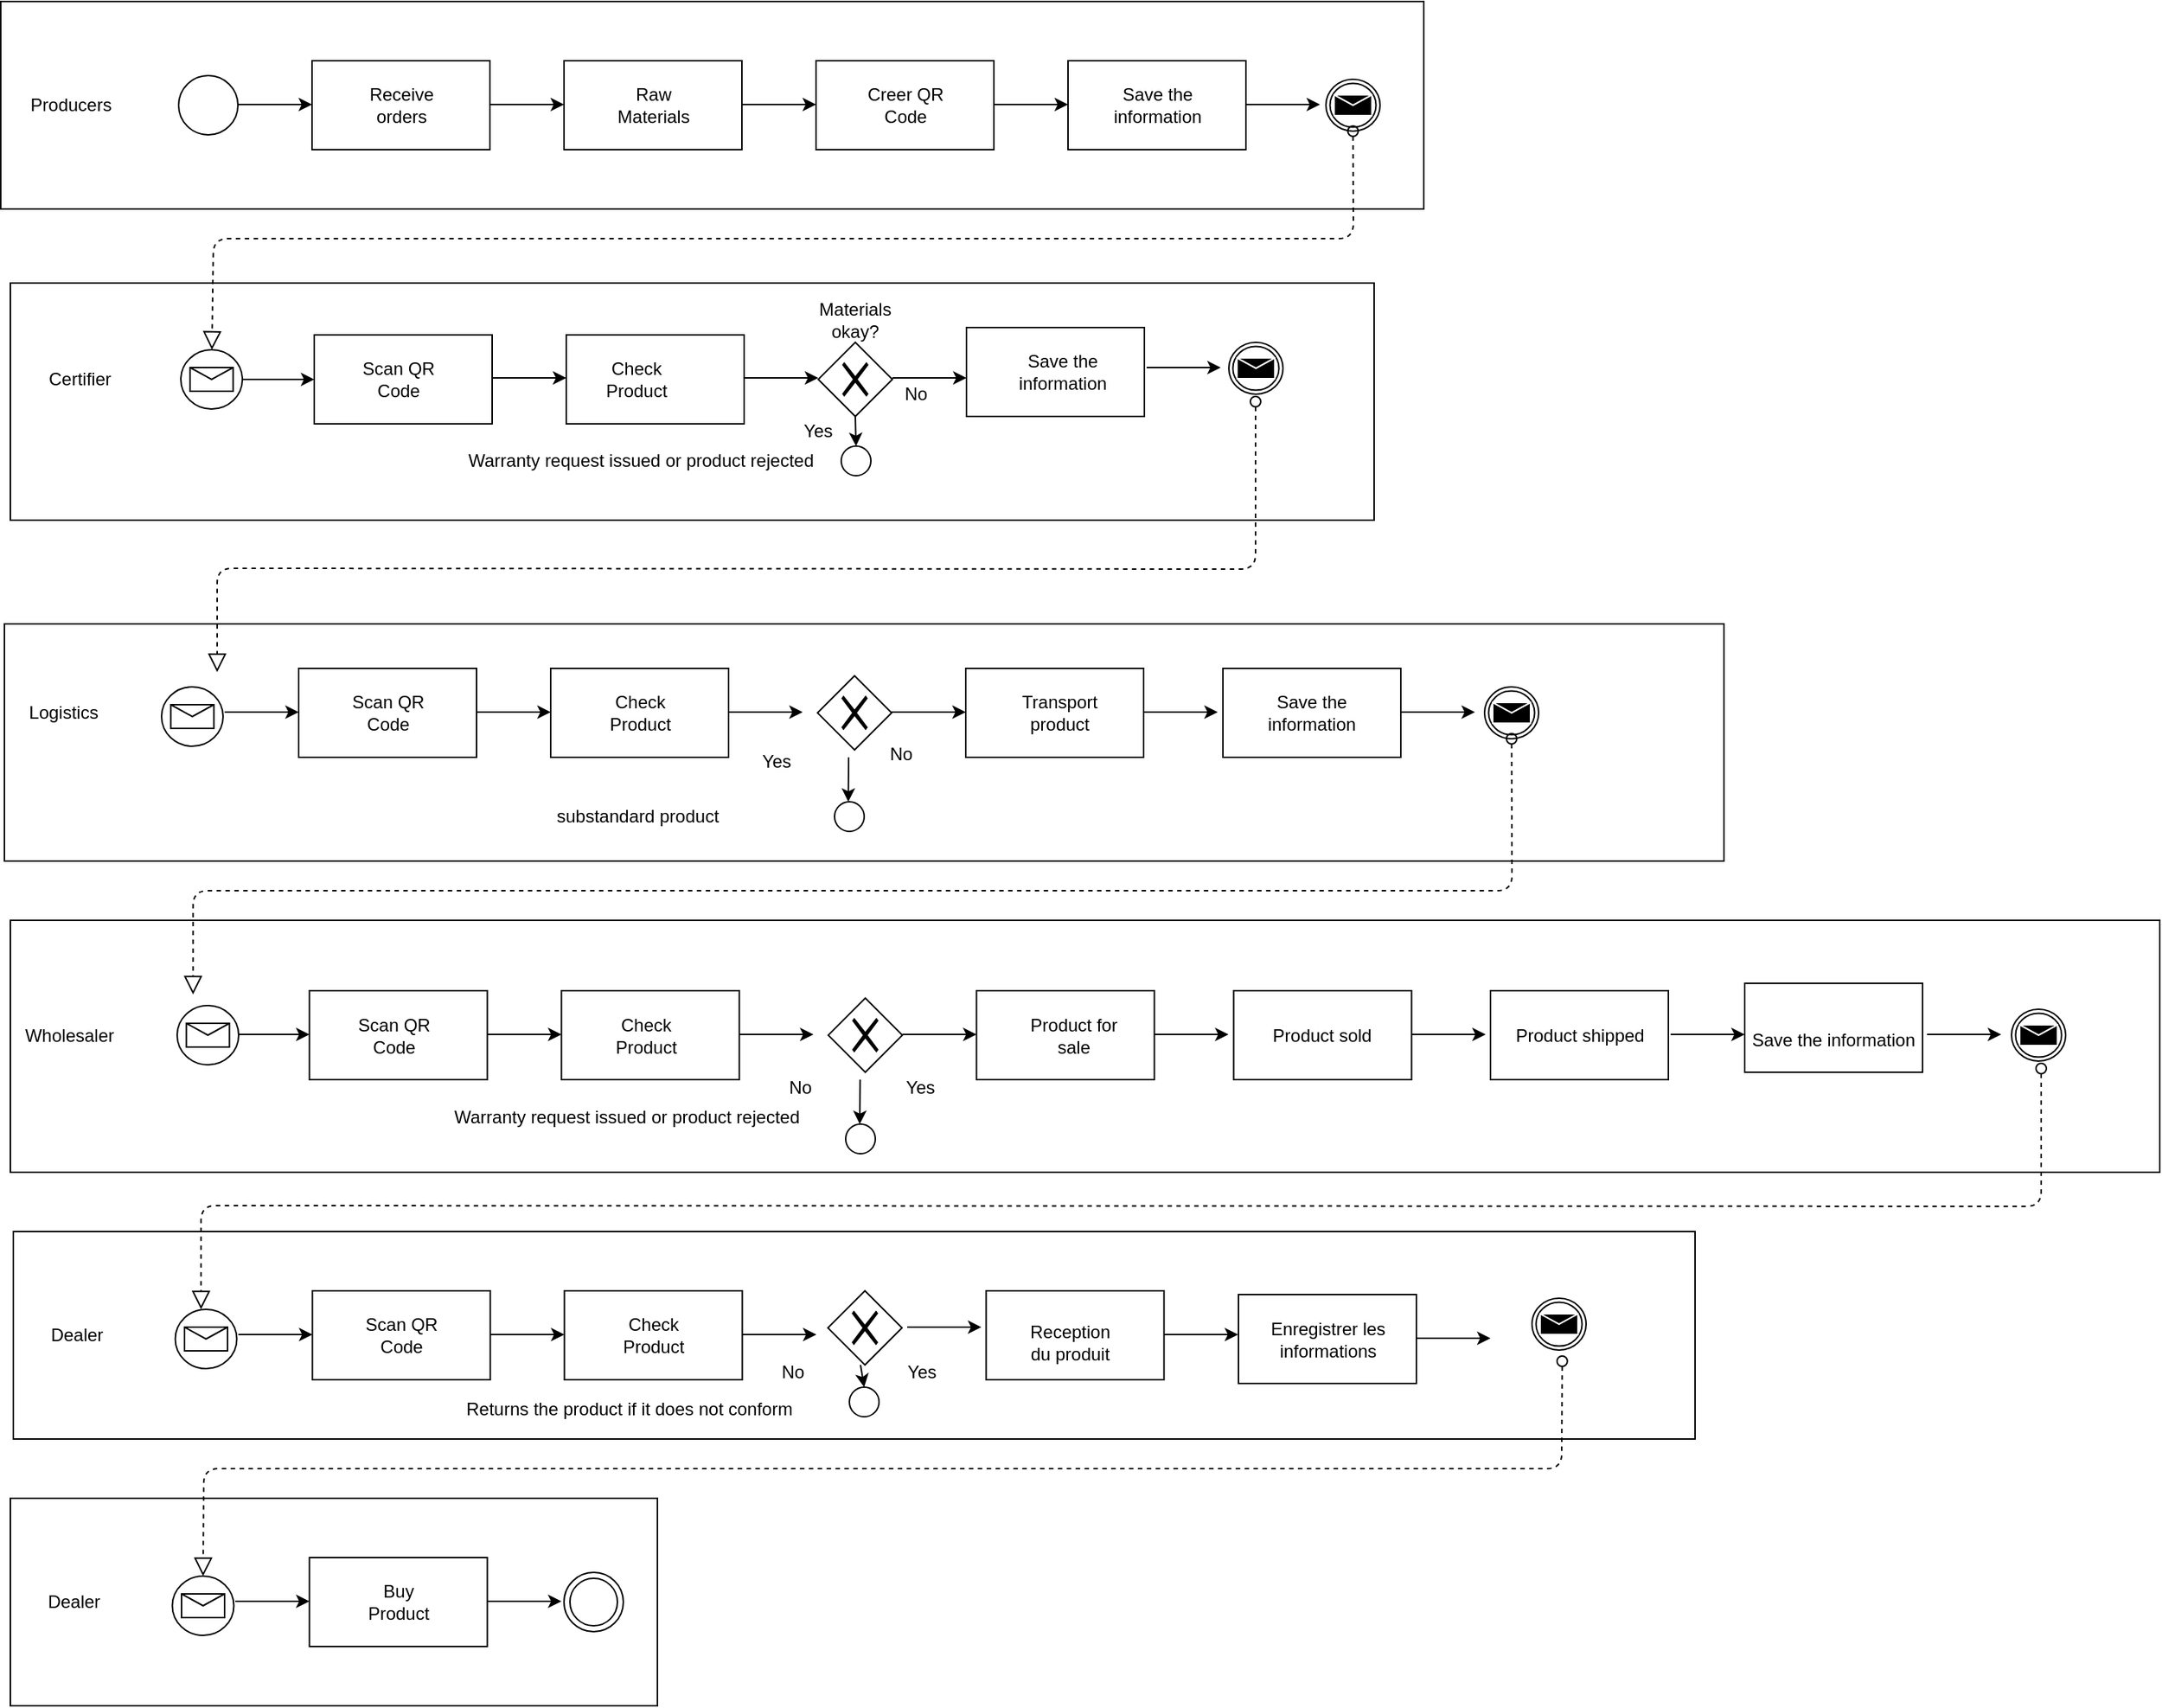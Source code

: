 <mxfile version="13.0.3" type="github">
  <diagram id="81X1mQ6UX0WzqLGWzquK" name="Page-1">
    <mxGraphModel dx="2346" dy="744" grid="1" gridSize="10" guides="1" tooltips="1" connect="1" arrows="1" fold="1" page="1" pageScale="1" pageWidth="827" pageHeight="1169" math="0" shadow="0">
      <root>
        <mxCell id="0" />
        <mxCell id="1" parent="0" />
        <mxCell id="CH9dBk8qKm8a6aNsmR89-1" value="" style="rounded=0;whiteSpace=wrap;html=1;" parent="1" vertex="1">
          <mxGeometry x="-486.5" y="300" width="960" height="140" as="geometry" />
        </mxCell>
        <mxCell id="CH9dBk8qKm8a6aNsmR89-2" value="" style="ellipse;whiteSpace=wrap;html=1;aspect=fixed;" parent="1" vertex="1">
          <mxGeometry x="-366.5" y="350" width="40" height="40" as="geometry" />
        </mxCell>
        <mxCell id="CH9dBk8qKm8a6aNsmR89-3" value="" style="rounded=0;whiteSpace=wrap;html=1;" parent="1" vertex="1">
          <mxGeometry x="-276.5" y="340" width="120" height="60" as="geometry" />
        </mxCell>
        <mxCell id="CH9dBk8qKm8a6aNsmR89-4" value="" style="rounded=0;whiteSpace=wrap;html=1;" parent="1" vertex="1">
          <mxGeometry x="-106.5" y="340" width="120" height="60" as="geometry" />
        </mxCell>
        <mxCell id="CH9dBk8qKm8a6aNsmR89-5" value="" style="rounded=0;whiteSpace=wrap;html=1;" parent="1" vertex="1">
          <mxGeometry x="63.5" y="340" width="120" height="60" as="geometry" />
        </mxCell>
        <mxCell id="CH9dBk8qKm8a6aNsmR89-6" value="" style="rounded=0;whiteSpace=wrap;html=1;" parent="1" vertex="1">
          <mxGeometry x="233.5" y="340" width="120" height="60" as="geometry" />
        </mxCell>
        <mxCell id="CH9dBk8qKm8a6aNsmR89-7" value="" style="shape=mxgraph.bpmn.shape;html=1;verticalLabelPosition=bottom;labelBackgroundColor=#ffffff;verticalAlign=top;align=center;perimeter=ellipsePerimeter;outlineConnect=0;outline=throwing;symbol=message;" parent="1" vertex="1">
          <mxGeometry x="407.5" y="352.5" width="36.5" height="35" as="geometry" />
        </mxCell>
        <mxCell id="CH9dBk8qKm8a6aNsmR89-8" value="" style="endArrow=classic;html=1;entryX=0;entryY=0.5;entryDx=0;entryDy=0;" parent="1" edge="1">
          <mxGeometry width="50" height="50" relative="1" as="geometry">
            <mxPoint x="-326.5" y="369.5" as="sourcePoint" />
            <mxPoint x="-276.5" y="369.5" as="targetPoint" />
          </mxGeometry>
        </mxCell>
        <mxCell id="CH9dBk8qKm8a6aNsmR89-9" value="" style="endArrow=classic;html=1;entryX=0;entryY=0.5;entryDx=0;entryDy=0;" parent="1" edge="1">
          <mxGeometry width="50" height="50" relative="1" as="geometry">
            <mxPoint x="-156.5" y="369.5" as="sourcePoint" />
            <mxPoint x="-106.5" y="369.5" as="targetPoint" />
          </mxGeometry>
        </mxCell>
        <mxCell id="CH9dBk8qKm8a6aNsmR89-10" value="" style="endArrow=classic;html=1;entryX=0;entryY=0.5;entryDx=0;entryDy=0;" parent="1" edge="1">
          <mxGeometry width="50" height="50" relative="1" as="geometry">
            <mxPoint x="13.5" y="369.5" as="sourcePoint" />
            <mxPoint x="63.5" y="369.5" as="targetPoint" />
          </mxGeometry>
        </mxCell>
        <mxCell id="CH9dBk8qKm8a6aNsmR89-12" value="" style="endArrow=classic;html=1;entryX=0;entryY=0.5;entryDx=0;entryDy=0;" parent="1" edge="1">
          <mxGeometry width="50" height="50" relative="1" as="geometry">
            <mxPoint x="183.5" y="369.5" as="sourcePoint" />
            <mxPoint x="233.5" y="369.5" as="targetPoint" />
          </mxGeometry>
        </mxCell>
        <mxCell id="CH9dBk8qKm8a6aNsmR89-13" value="" style="endArrow=classic;html=1;entryX=0;entryY=0.5;entryDx=0;entryDy=0;" parent="1" edge="1">
          <mxGeometry width="50" height="50" relative="1" as="geometry">
            <mxPoint x="353.5" y="369.5" as="sourcePoint" />
            <mxPoint x="403.5" y="369.5" as="targetPoint" />
          </mxGeometry>
        </mxCell>
        <mxCell id="CH9dBk8qKm8a6aNsmR89-33" value="" style="rounded=0;whiteSpace=wrap;html=1;" parent="1" vertex="1">
          <mxGeometry x="-480" y="490" width="920" height="160" as="geometry" />
        </mxCell>
        <mxCell id="CH9dBk8qKm8a6aNsmR89-34" value="" style="startArrow=oval;startFill=0;startSize=7;endArrow=block;endFill=0;endSize=10;dashed=1;html=1;exitX=0.5;exitY=1;exitDx=0;exitDy=0;" parent="1" source="CH9dBk8qKm8a6aNsmR89-7" target="CH9dBk8qKm8a6aNsmR89-140" edge="1">
          <mxGeometry width="100" relative="1" as="geometry">
            <mxPoint x="431.75" y="340" as="sourcePoint" />
            <mxPoint x="-350" y="485" as="targetPoint" />
            <Array as="points">
              <mxPoint x="426" y="460" />
              <mxPoint x="-343" y="460" />
            </Array>
          </mxGeometry>
        </mxCell>
        <mxCell id="CH9dBk8qKm8a6aNsmR89-36" value="" style="endArrow=classic;html=1;entryX=0;entryY=0.5;entryDx=0;entryDy=0;" parent="1" edge="1">
          <mxGeometry width="50" height="50" relative="1" as="geometry">
            <mxPoint x="-325" y="555" as="sourcePoint" />
            <mxPoint x="-275" y="555" as="targetPoint" />
          </mxGeometry>
        </mxCell>
        <mxCell id="CH9dBk8qKm8a6aNsmR89-37" value="" style="rounded=0;whiteSpace=wrap;html=1;" parent="1" vertex="1">
          <mxGeometry x="-275" y="525" width="120" height="60" as="geometry" />
        </mxCell>
        <mxCell id="CH9dBk8qKm8a6aNsmR89-38" value="" style="rounded=0;whiteSpace=wrap;html=1;" parent="1" vertex="1">
          <mxGeometry x="-105" y="525" width="120" height="60" as="geometry" />
        </mxCell>
        <mxCell id="CH9dBk8qKm8a6aNsmR89-39" value="" style="endArrow=classic;html=1;entryX=0;entryY=0.5;entryDx=0;entryDy=0;" parent="1" edge="1">
          <mxGeometry width="50" height="50" relative="1" as="geometry">
            <mxPoint x="-155" y="554" as="sourcePoint" />
            <mxPoint x="-105" y="554" as="targetPoint" />
          </mxGeometry>
        </mxCell>
        <mxCell id="CH9dBk8qKm8a6aNsmR89-40" value="" style="endArrow=classic;html=1;entryX=0;entryY=0.5;entryDx=0;entryDy=0;" parent="1" edge="1">
          <mxGeometry width="50" height="50" relative="1" as="geometry">
            <mxPoint x="15" y="554" as="sourcePoint" />
            <mxPoint x="65" y="554" as="targetPoint" />
          </mxGeometry>
        </mxCell>
        <mxCell id="CH9dBk8qKm8a6aNsmR89-41" value="" style="shape=mxgraph.bpmn.shape;html=1;verticalLabelPosition=bottom;labelBackgroundColor=#ffffff;verticalAlign=top;align=center;perimeter=rhombusPerimeter;background=gateway;outlineConnect=0;outline=none;symbol=exclusiveGw;" parent="1" vertex="1">
          <mxGeometry x="65" y="530" width="50" height="50" as="geometry" />
        </mxCell>
        <mxCell id="CH9dBk8qKm8a6aNsmR89-42" value="" style="endArrow=classic;html=1;entryX=0;entryY=0.5;entryDx=0;entryDy=0;" parent="1" edge="1">
          <mxGeometry width="50" height="50" relative="1" as="geometry">
            <mxPoint x="115" y="554" as="sourcePoint" />
            <mxPoint x="165" y="554" as="targetPoint" />
          </mxGeometry>
        </mxCell>
        <mxCell id="CH9dBk8qKm8a6aNsmR89-56" value="" style="rounded=0;whiteSpace=wrap;html=1;" parent="1" vertex="1">
          <mxGeometry x="165" y="520" width="120" height="60" as="geometry" />
        </mxCell>
        <mxCell id="CH9dBk8qKm8a6aNsmR89-57" value="" style="shape=mxgraph.bpmn.shape;html=1;verticalLabelPosition=bottom;labelBackgroundColor=#ffffff;verticalAlign=top;align=center;perimeter=ellipsePerimeter;outlineConnect=0;outline=throwing;symbol=message;" parent="1" vertex="1">
          <mxGeometry x="342" y="530" width="36.5" height="35" as="geometry" />
        </mxCell>
        <mxCell id="CH9dBk8qKm8a6aNsmR89-61" value="" style="endArrow=classic;html=1;entryX=0;entryY=0.5;entryDx=0;entryDy=0;" parent="1" edge="1">
          <mxGeometry width="50" height="50" relative="1" as="geometry">
            <mxPoint x="286.5" y="547" as="sourcePoint" />
            <mxPoint x="336.5" y="547" as="targetPoint" />
          </mxGeometry>
        </mxCell>
        <mxCell id="CH9dBk8qKm8a6aNsmR89-79" value="" style="rounded=0;whiteSpace=wrap;html=1;" parent="1" vertex="1">
          <mxGeometry x="-480" y="920" width="1450" height="170" as="geometry" />
        </mxCell>
        <mxCell id="CH9dBk8qKm8a6aNsmR89-108" style="edgeStyle=orthogonalEdgeStyle;rounded=0;orthogonalLoop=1;jettySize=auto;html=1;" parent="1" edge="1">
          <mxGeometry relative="1" as="geometry">
            <mxPoint x="-348.25" y="977.5" as="targetPoint" />
            <mxPoint x="-348.25" y="977.5" as="sourcePoint" />
          </mxGeometry>
        </mxCell>
        <mxCell id="CH9dBk8qKm8a6aNsmR89-81" value="" style="rounded=0;whiteSpace=wrap;html=1;" parent="1" vertex="1">
          <mxGeometry x="-278.25" y="967.5" width="120" height="60" as="geometry" />
        </mxCell>
        <mxCell id="CH9dBk8qKm8a6aNsmR89-82" value="" style="rounded=0;whiteSpace=wrap;html=1;" parent="1" vertex="1">
          <mxGeometry x="-108.25" y="967.5" width="120" height="60" as="geometry" />
        </mxCell>
        <mxCell id="CH9dBk8qKm8a6aNsmR89-83" value="" style="rounded=0;whiteSpace=wrap;html=1;" parent="1" vertex="1">
          <mxGeometry x="171.75" y="967.5" width="120" height="60" as="geometry" />
        </mxCell>
        <mxCell id="CH9dBk8qKm8a6aNsmR89-84" value="Product sold" style="rounded=0;whiteSpace=wrap;html=1;" parent="1" vertex="1">
          <mxGeometry x="345.25" y="967.5" width="120" height="60" as="geometry" />
        </mxCell>
        <mxCell id="CH9dBk8qKm8a6aNsmR89-85" value="" style="shape=mxgraph.bpmn.shape;html=1;verticalLabelPosition=bottom;labelBackgroundColor=#ffffff;verticalAlign=top;align=center;perimeter=ellipsePerimeter;outlineConnect=0;outline=throwing;symbol=message;" parent="1" vertex="1">
          <mxGeometry x="870" y="980" width="36.5" height="35" as="geometry" />
        </mxCell>
        <mxCell id="CH9dBk8qKm8a6aNsmR89-86" value="" style="endArrow=classic;html=1;entryX=0;entryY=0.5;entryDx=0;entryDy=0;" parent="1" edge="1">
          <mxGeometry width="50" height="50" relative="1" as="geometry">
            <mxPoint x="-328.25" y="997" as="sourcePoint" />
            <mxPoint x="-278.25" y="997" as="targetPoint" />
          </mxGeometry>
        </mxCell>
        <mxCell id="CH9dBk8qKm8a6aNsmR89-87" value="" style="endArrow=classic;html=1;entryX=0;entryY=0.5;entryDx=0;entryDy=0;" parent="1" edge="1">
          <mxGeometry width="50" height="50" relative="1" as="geometry">
            <mxPoint x="-158.25" y="997" as="sourcePoint" />
            <mxPoint x="-108.25" y="997" as="targetPoint" />
          </mxGeometry>
        </mxCell>
        <mxCell id="CH9dBk8qKm8a6aNsmR89-88" value="" style="endArrow=classic;html=1;entryX=0;entryY=0.5;entryDx=0;entryDy=0;" parent="1" edge="1">
          <mxGeometry width="50" height="50" relative="1" as="geometry">
            <mxPoint x="11.75" y="997" as="sourcePoint" />
            <mxPoint x="61.75" y="997" as="targetPoint" />
          </mxGeometry>
        </mxCell>
        <mxCell id="CH9dBk8qKm8a6aNsmR89-89" value="" style="endArrow=classic;html=1;entryX=0;entryY=0.5;entryDx=0;entryDy=0;" parent="1" edge="1">
          <mxGeometry width="50" height="50" relative="1" as="geometry">
            <mxPoint x="121.75" y="997" as="sourcePoint" />
            <mxPoint x="171.75" y="997" as="targetPoint" />
          </mxGeometry>
        </mxCell>
        <mxCell id="CH9dBk8qKm8a6aNsmR89-90" value="" style="endArrow=classic;html=1;entryX=0;entryY=0.5;entryDx=0;entryDy=0;" parent="1" edge="1">
          <mxGeometry width="50" height="50" relative="1" as="geometry">
            <mxPoint x="291.75" y="997" as="sourcePoint" />
            <mxPoint x="341.75" y="997" as="targetPoint" />
          </mxGeometry>
        </mxCell>
        <mxCell id="CH9dBk8qKm8a6aNsmR89-91" value="" style="shape=mxgraph.bpmn.shape;html=1;verticalLabelPosition=bottom;labelBackgroundColor=#ffffff;verticalAlign=top;align=center;perimeter=rhombusPerimeter;background=gateway;outlineConnect=0;outline=none;symbol=exclusiveGw;" parent="1" vertex="1">
          <mxGeometry x="71.75" y="972.5" width="50" height="50" as="geometry" />
        </mxCell>
        <mxCell id="CH9dBk8qKm8a6aNsmR89-92" value="" style="endArrow=classic;html=1;entryX=0;entryY=0.5;entryDx=0;entryDy=0;" parent="1" edge="1">
          <mxGeometry width="50" height="50" relative="1" as="geometry">
            <mxPoint x="465.25" y="997" as="sourcePoint" />
            <mxPoint x="515.25" y="997" as="targetPoint" />
          </mxGeometry>
        </mxCell>
        <mxCell id="CH9dBk8qKm8a6aNsmR89-94" value="" style="rounded=0;whiteSpace=wrap;html=1;" parent="1" vertex="1">
          <mxGeometry x="-484" y="720" width="1160" height="160" as="geometry" />
        </mxCell>
        <mxCell id="CH9dBk8qKm8a6aNsmR89-96" value="" style="rounded=0;whiteSpace=wrap;html=1;" parent="1" vertex="1">
          <mxGeometry x="-285.5" y="750" width="120" height="60" as="geometry" />
        </mxCell>
        <mxCell id="CH9dBk8qKm8a6aNsmR89-97" value="" style="rounded=0;whiteSpace=wrap;html=1;" parent="1" vertex="1">
          <mxGeometry x="-115.5" y="750" width="120" height="60" as="geometry" />
        </mxCell>
        <mxCell id="CH9dBk8qKm8a6aNsmR89-98" value="" style="rounded=0;whiteSpace=wrap;html=1;" parent="1" vertex="1">
          <mxGeometry x="164.5" y="750" width="120" height="60" as="geometry" />
        </mxCell>
        <mxCell id="CH9dBk8qKm8a6aNsmR89-99" value="" style="rounded=0;whiteSpace=wrap;html=1;" parent="1" vertex="1">
          <mxGeometry x="338" y="750" width="120" height="60" as="geometry" />
        </mxCell>
        <mxCell id="CH9dBk8qKm8a6aNsmR89-100" value="" style="shape=mxgraph.bpmn.shape;html=1;verticalLabelPosition=bottom;labelBackgroundColor=#ffffff;verticalAlign=top;align=center;perimeter=ellipsePerimeter;outlineConnect=0;outline=throwing;symbol=message;" parent="1" vertex="1">
          <mxGeometry x="514.5" y="762.5" width="36.5" height="35" as="geometry" />
        </mxCell>
        <mxCell id="CH9dBk8qKm8a6aNsmR89-101" value="" style="endArrow=classic;html=1;entryX=0;entryY=0.5;entryDx=0;entryDy=0;" parent="1" edge="1">
          <mxGeometry width="50" height="50" relative="1" as="geometry">
            <mxPoint x="-335.5" y="779.5" as="sourcePoint" />
            <mxPoint x="-285.5" y="779.5" as="targetPoint" />
          </mxGeometry>
        </mxCell>
        <mxCell id="CH9dBk8qKm8a6aNsmR89-102" value="" style="endArrow=classic;html=1;entryX=0;entryY=0.5;entryDx=0;entryDy=0;" parent="1" edge="1">
          <mxGeometry width="50" height="50" relative="1" as="geometry">
            <mxPoint x="-165.5" y="779.5" as="sourcePoint" />
            <mxPoint x="-115.5" y="779.5" as="targetPoint" />
          </mxGeometry>
        </mxCell>
        <mxCell id="CH9dBk8qKm8a6aNsmR89-103" value="" style="endArrow=classic;html=1;entryX=0;entryY=0.5;entryDx=0;entryDy=0;" parent="1" edge="1">
          <mxGeometry width="50" height="50" relative="1" as="geometry">
            <mxPoint x="4.5" y="779.5" as="sourcePoint" />
            <mxPoint x="54.5" y="779.5" as="targetPoint" />
          </mxGeometry>
        </mxCell>
        <mxCell id="CH9dBk8qKm8a6aNsmR89-104" value="" style="endArrow=classic;html=1;entryX=0;entryY=0.5;entryDx=0;entryDy=0;" parent="1" edge="1">
          <mxGeometry width="50" height="50" relative="1" as="geometry">
            <mxPoint x="114.5" y="779.5" as="sourcePoint" />
            <mxPoint x="164.5" y="779.5" as="targetPoint" />
          </mxGeometry>
        </mxCell>
        <mxCell id="CH9dBk8qKm8a6aNsmR89-105" value="" style="endArrow=classic;html=1;entryX=0;entryY=0.5;entryDx=0;entryDy=0;" parent="1" edge="1">
          <mxGeometry width="50" height="50" relative="1" as="geometry">
            <mxPoint x="284.5" y="779.5" as="sourcePoint" />
            <mxPoint x="334.5" y="779.5" as="targetPoint" />
          </mxGeometry>
        </mxCell>
        <mxCell id="CH9dBk8qKm8a6aNsmR89-106" value="" style="shape=mxgraph.bpmn.shape;html=1;verticalLabelPosition=bottom;labelBackgroundColor=#ffffff;verticalAlign=top;align=center;perimeter=rhombusPerimeter;background=gateway;outlineConnect=0;outline=none;symbol=exclusiveGw;" parent="1" vertex="1">
          <mxGeometry x="64.5" y="755" width="50" height="50" as="geometry" />
        </mxCell>
        <mxCell id="CH9dBk8qKm8a6aNsmR89-107" value="" style="endArrow=classic;html=1;entryX=0;entryY=0.5;entryDx=0;entryDy=0;" parent="1" edge="1">
          <mxGeometry width="50" height="50" relative="1" as="geometry">
            <mxPoint x="458" y="779.5" as="sourcePoint" />
            <mxPoint x="508" y="779.5" as="targetPoint" />
          </mxGeometry>
        </mxCell>
        <mxCell id="CH9dBk8qKm8a6aNsmR89-110" value="Receive orders" style="text;html=1;strokeColor=none;fillColor=none;align=center;verticalAlign=middle;whiteSpace=wrap;rounded=0;" parent="1" vertex="1">
          <mxGeometry x="-236.5" y="360" width="40" height="20" as="geometry" />
        </mxCell>
        <mxCell id="CH9dBk8qKm8a6aNsmR89-112" value="Raw Materials" style="text;html=1;strokeColor=none;fillColor=none;align=center;verticalAlign=middle;whiteSpace=wrap;rounded=0;" parent="1" vertex="1">
          <mxGeometry x="-66.5" y="360" width="40" height="20" as="geometry" />
        </mxCell>
        <mxCell id="CH9dBk8qKm8a6aNsmR89-113" value="Creer QR Code" style="text;html=1;strokeColor=none;fillColor=none;align=center;verticalAlign=middle;whiteSpace=wrap;rounded=0;" parent="1" vertex="1">
          <mxGeometry x="93.5" y="360" width="60" height="20" as="geometry" />
        </mxCell>
        <mxCell id="CH9dBk8qKm8a6aNsmR89-114" value="Save the information" style="text;html=1;strokeColor=none;fillColor=none;align=center;verticalAlign=middle;whiteSpace=wrap;rounded=0;" parent="1" vertex="1">
          <mxGeometry x="263.5" y="360" width="60" height="20" as="geometry" />
        </mxCell>
        <mxCell id="CH9dBk8qKm8a6aNsmR89-115" value="Producers" style="text;html=1;strokeColor=none;fillColor=none;align=center;verticalAlign=middle;whiteSpace=wrap;rounded=0;" parent="1" vertex="1">
          <mxGeometry x="-459.5" y="360" width="40" height="20" as="geometry" />
        </mxCell>
        <mxCell id="CH9dBk8qKm8a6aNsmR89-117" value="Certifier" style="text;html=1;strokeColor=none;fillColor=none;align=center;verticalAlign=middle;whiteSpace=wrap;rounded=0;" parent="1" vertex="1">
          <mxGeometry x="-453.5" y="545" width="40" height="20" as="geometry" />
        </mxCell>
        <mxCell id="CH9dBk8qKm8a6aNsmR89-118" value="Wholesaler" style="text;html=1;strokeColor=none;fillColor=none;align=center;verticalAlign=middle;whiteSpace=wrap;rounded=0;" parent="1" vertex="1">
          <mxGeometry x="-460" y="987.5" width="40" height="20" as="geometry" />
        </mxCell>
        <mxCell id="CH9dBk8qKm8a6aNsmR89-119" value="Logistics" style="text;html=1;strokeColor=none;fillColor=none;align=center;verticalAlign=middle;whiteSpace=wrap;rounded=0;" parent="1" vertex="1">
          <mxGeometry x="-464" y="770" width="40" height="20" as="geometry" />
        </mxCell>
        <mxCell id="CH9dBk8qKm8a6aNsmR89-124" value="Scan QR Code" style="text;html=1;strokeColor=none;fillColor=none;align=center;verticalAlign=middle;whiteSpace=wrap;rounded=0;" parent="1" vertex="1">
          <mxGeometry x="-248.25" y="545" width="60" height="20" as="geometry" />
        </mxCell>
        <mxCell id="CH9dBk8qKm8a6aNsmR89-125" value="Check Product" style="text;html=1;strokeColor=none;fillColor=none;align=center;verticalAlign=middle;whiteSpace=wrap;rounded=0;" parent="1" vertex="1">
          <mxGeometry x="-90" y="545" width="64.75" height="20" as="geometry" />
        </mxCell>
        <mxCell id="CH9dBk8qKm8a6aNsmR89-127" value="Save the information" style="text;html=1;strokeColor=none;fillColor=none;align=center;verticalAlign=middle;whiteSpace=wrap;rounded=0;" parent="1" vertex="1">
          <mxGeometry x="200" y="540" width="60" height="20" as="geometry" />
        </mxCell>
        <mxCell id="CH9dBk8qKm8a6aNsmR89-132" value="Scan QR Code" style="text;html=1;strokeColor=none;fillColor=none;align=center;verticalAlign=middle;whiteSpace=wrap;rounded=0;" parent="1" vertex="1">
          <mxGeometry x="-251.5" y="987.5" width="60" height="20" as="geometry" />
        </mxCell>
        <mxCell id="CH9dBk8qKm8a6aNsmR89-133" value="Scan QR Code" style="text;html=1;strokeColor=none;fillColor=none;align=center;verticalAlign=middle;whiteSpace=wrap;rounded=0;" parent="1" vertex="1">
          <mxGeometry x="-255.5" y="770" width="60" height="20" as="geometry" />
        </mxCell>
        <mxCell id="CH9dBk8qKm8a6aNsmR89-134" value="Check Product" style="text;html=1;strokeColor=none;fillColor=none;align=center;verticalAlign=middle;whiteSpace=wrap;rounded=0;" parent="1" vertex="1">
          <mxGeometry x="-71.5" y="987.5" width="40" height="20" as="geometry" />
        </mxCell>
        <mxCell id="CH9dBk8qKm8a6aNsmR89-135" value="Check Product" style="text;html=1;strokeColor=none;fillColor=none;align=center;verticalAlign=middle;whiteSpace=wrap;rounded=0;" parent="1" vertex="1">
          <mxGeometry x="-75.5" y="770" width="40" height="20" as="geometry" />
        </mxCell>
        <mxCell id="CH9dBk8qKm8a6aNsmR89-136" value="Product for sale" style="text;html=1;strokeColor=none;fillColor=none;align=center;verticalAlign=middle;whiteSpace=wrap;rounded=0;" parent="1" vertex="1">
          <mxGeometry x="205" y="987.5" width="65" height="20" as="geometry" />
        </mxCell>
        <mxCell id="CH9dBk8qKm8a6aNsmR89-137" value="Transport product" style="text;html=1;strokeColor=none;fillColor=none;align=center;verticalAlign=middle;whiteSpace=wrap;rounded=0;" parent="1" vertex="1">
          <mxGeometry x="207.75" y="770" width="40" height="20" as="geometry" />
        </mxCell>
        <mxCell id="CH9dBk8qKm8a6aNsmR89-139" value="Save the information" style="text;html=1;strokeColor=none;fillColor=none;align=center;verticalAlign=middle;whiteSpace=wrap;rounded=0;" parent="1" vertex="1">
          <mxGeometry x="368" y="770" width="60" height="20" as="geometry" />
        </mxCell>
        <mxCell id="CH9dBk8qKm8a6aNsmR89-140" value="" style="shape=mxgraph.bpmn.shape;html=1;verticalLabelPosition=bottom;labelBackgroundColor=#ffffff;verticalAlign=top;align=center;perimeter=ellipsePerimeter;outlineConnect=0;outline=standard;symbol=message;" parent="1" vertex="1">
          <mxGeometry x="-365" y="535" width="41.5" height="40" as="geometry" />
        </mxCell>
        <mxCell id="CH9dBk8qKm8a6aNsmR89-142" value="" style="shape=mxgraph.bpmn.shape;html=1;verticalLabelPosition=bottom;labelBackgroundColor=#ffffff;verticalAlign=top;align=center;perimeter=ellipsePerimeter;outlineConnect=0;outline=standard;symbol=message;" parent="1" vertex="1">
          <mxGeometry x="-367.5" y="977.5" width="41.5" height="40" as="geometry" />
        </mxCell>
        <mxCell id="CH9dBk8qKm8a6aNsmR89-143" value="" style="shape=mxgraph.bpmn.shape;html=1;verticalLabelPosition=bottom;labelBackgroundColor=#ffffff;verticalAlign=top;align=center;perimeter=ellipsePerimeter;outlineConnect=0;outline=standard;symbol=message;" parent="1" vertex="1">
          <mxGeometry x="-378" y="762.5" width="41.5" height="40" as="geometry" />
        </mxCell>
        <mxCell id="CH9dBk8qKm8a6aNsmR89-144" value="Materials okay?" style="text;html=1;strokeColor=none;fillColor=none;align=center;verticalAlign=middle;whiteSpace=wrap;rounded=0;" parent="1" vertex="1">
          <mxGeometry x="49.25" y="505" width="81.5" height="20" as="geometry" />
        </mxCell>
        <mxCell id="CH9dBk8qKm8a6aNsmR89-146" value="No" style="text;html=1;strokeColor=none;fillColor=none;align=center;verticalAlign=middle;whiteSpace=wrap;rounded=0;" parent="1" vertex="1">
          <mxGeometry x="90.25" y="555" width="81.5" height="20" as="geometry" />
        </mxCell>
        <mxCell id="CH9dBk8qKm8a6aNsmR89-149" value="" style="endArrow=classic;html=1;entryX=0.5;entryY=0;entryDx=0;entryDy=0;exitX=0.5;exitY=1;exitDx=0;exitDy=0;" parent="1" source="CH9dBk8qKm8a6aNsmR89-41" target="CH9dBk8qKm8a6aNsmR89-150" edge="1">
          <mxGeometry width="50" height="50" relative="1" as="geometry">
            <mxPoint x="80.75" y="585" as="sourcePoint" />
            <mxPoint x="130.75" y="585" as="targetPoint" />
          </mxGeometry>
        </mxCell>
        <mxCell id="CH9dBk8qKm8a6aNsmR89-150" value="" style="ellipse;whiteSpace=wrap;html=1;aspect=fixed;" parent="1" vertex="1">
          <mxGeometry x="80.5" y="600" width="20" height="20" as="geometry" />
        </mxCell>
        <mxCell id="CH9dBk8qKm8a6aNsmR89-151" value="Yes" style="text;html=1;strokeColor=none;fillColor=none;align=center;verticalAlign=middle;whiteSpace=wrap;rounded=0;" parent="1" vertex="1">
          <mxGeometry x="23.5" y="580" width="81.5" height="20" as="geometry" />
        </mxCell>
        <mxCell id="CH9dBk8qKm8a6aNsmR89-164" value="Warranty request issued or product rejected" style="text;html=1;strokeColor=none;fillColor=none;align=center;verticalAlign=middle;whiteSpace=wrap;rounded=0;" parent="1" vertex="1">
          <mxGeometry x="-190" y="600" width="270.5" height="20" as="geometry" />
        </mxCell>
        <mxCell id="CH9dBk8qKm8a6aNsmR89-166" value="" style="rounded=0;whiteSpace=wrap;html=1;" parent="1" vertex="1">
          <mxGeometry x="-478" y="1130" width="1134.5" height="140" as="geometry" />
        </mxCell>
        <mxCell id="CH9dBk8qKm8a6aNsmR89-167" value="" style="rounded=0;whiteSpace=wrap;html=1;" parent="1" vertex="1">
          <mxGeometry x="-276.25" y="1170" width="120" height="60" as="geometry" />
        </mxCell>
        <mxCell id="CH9dBk8qKm8a6aNsmR89-168" value="" style="rounded=0;whiteSpace=wrap;html=1;" parent="1" vertex="1">
          <mxGeometry x="-106.25" y="1170" width="120" height="60" as="geometry" />
        </mxCell>
        <mxCell id="CH9dBk8qKm8a6aNsmR89-169" value="" style="rounded=0;whiteSpace=wrap;html=1;" parent="1" vertex="1">
          <mxGeometry x="178.25" y="1170" width="120" height="60" as="geometry" />
        </mxCell>
        <mxCell id="CH9dBk8qKm8a6aNsmR89-170" value="Enregistrer les informations" style="rounded=0;whiteSpace=wrap;html=1;" parent="1" vertex="1">
          <mxGeometry x="348.5" y="1172.5" width="120" height="60" as="geometry" />
        </mxCell>
        <mxCell id="CH9dBk8qKm8a6aNsmR89-171" value="" style="shape=mxgraph.bpmn.shape;html=1;verticalLabelPosition=bottom;labelBackgroundColor=#ffffff;verticalAlign=top;align=center;perimeter=ellipsePerimeter;outlineConnect=0;outline=throwing;symbol=message;" parent="1" vertex="1">
          <mxGeometry x="546.5" y="1175" width="36.5" height="35" as="geometry" />
        </mxCell>
        <mxCell id="CH9dBk8qKm8a6aNsmR89-172" value="" style="endArrow=classic;html=1;entryX=0;entryY=0.5;entryDx=0;entryDy=0;" parent="1" edge="1">
          <mxGeometry width="50" height="50" relative="1" as="geometry">
            <mxPoint x="-326.25" y="1199.5" as="sourcePoint" />
            <mxPoint x="-276.25" y="1199.5" as="targetPoint" />
          </mxGeometry>
        </mxCell>
        <mxCell id="CH9dBk8qKm8a6aNsmR89-173" value="" style="endArrow=classic;html=1;entryX=0;entryY=0.5;entryDx=0;entryDy=0;" parent="1" edge="1">
          <mxGeometry width="50" height="50" relative="1" as="geometry">
            <mxPoint x="-156.25" y="1199.5" as="sourcePoint" />
            <mxPoint x="-106.25" y="1199.5" as="targetPoint" />
          </mxGeometry>
        </mxCell>
        <mxCell id="CH9dBk8qKm8a6aNsmR89-174" value="" style="endArrow=classic;html=1;entryX=0;entryY=0.5;entryDx=0;entryDy=0;" parent="1" edge="1">
          <mxGeometry width="50" height="50" relative="1" as="geometry">
            <mxPoint x="13.75" y="1199.5" as="sourcePoint" />
            <mxPoint x="63.75" y="1199.5" as="targetPoint" />
          </mxGeometry>
        </mxCell>
        <mxCell id="CH9dBk8qKm8a6aNsmR89-176" value="" style="endArrow=classic;html=1;entryX=0;entryY=0.5;entryDx=0;entryDy=0;" parent="1" edge="1">
          <mxGeometry width="50" height="50" relative="1" as="geometry">
            <mxPoint x="298.25" y="1199.5" as="sourcePoint" />
            <mxPoint x="348.25" y="1199.5" as="targetPoint" />
          </mxGeometry>
        </mxCell>
        <mxCell id="CH9dBk8qKm8a6aNsmR89-178" value="" style="endArrow=classic;html=1;entryX=0;entryY=0.5;entryDx=0;entryDy=0;" parent="1" edge="1">
          <mxGeometry width="50" height="50" relative="1" as="geometry">
            <mxPoint x="468.5" y="1202" as="sourcePoint" />
            <mxPoint x="518.5" y="1202" as="targetPoint" />
          </mxGeometry>
        </mxCell>
        <mxCell id="CH9dBk8qKm8a6aNsmR89-179" value="Dealer" style="text;html=1;strokeColor=none;fillColor=none;align=center;verticalAlign=middle;whiteSpace=wrap;rounded=0;" parent="1" vertex="1">
          <mxGeometry x="-454.75" y="1190" width="40" height="20" as="geometry" />
        </mxCell>
        <mxCell id="CH9dBk8qKm8a6aNsmR89-180" value="Scan QR Code" style="text;html=1;strokeColor=none;fillColor=none;align=center;verticalAlign=middle;whiteSpace=wrap;rounded=0;" parent="1" vertex="1">
          <mxGeometry x="-246.25" y="1190" width="60" height="20" as="geometry" />
        </mxCell>
        <mxCell id="CH9dBk8qKm8a6aNsmR89-181" value="Check Product" style="text;html=1;strokeColor=none;fillColor=none;align=center;verticalAlign=middle;whiteSpace=wrap;rounded=0;" parent="1" vertex="1">
          <mxGeometry x="-66.25" y="1190" width="40" height="20" as="geometry" />
        </mxCell>
        <mxCell id="CH9dBk8qKm8a6aNsmR89-182" value="Reception du produit" style="text;html=1;strokeColor=none;fillColor=none;align=center;verticalAlign=middle;whiteSpace=wrap;rounded=0;" parent="1" vertex="1">
          <mxGeometry x="215" y="1195" width="40" height="20" as="geometry" />
        </mxCell>
        <mxCell id="CH9dBk8qKm8a6aNsmR89-184" value="" style="shape=mxgraph.bpmn.shape;html=1;verticalLabelPosition=bottom;labelBackgroundColor=#ffffff;verticalAlign=top;align=center;perimeter=ellipsePerimeter;outlineConnect=0;outline=standard;symbol=message;" parent="1" vertex="1">
          <mxGeometry x="-368.75" y="1182.5" width="41.5" height="40" as="geometry" />
        </mxCell>
        <mxCell id="CH9dBk8qKm8a6aNsmR89-188" value="" style="rounded=0;whiteSpace=wrap;html=1;" parent="1" vertex="1">
          <mxGeometry x="-480" y="1310" width="436.5" height="140" as="geometry" />
        </mxCell>
        <mxCell id="CH9dBk8qKm8a6aNsmR89-189" value="" style="rounded=0;whiteSpace=wrap;html=1;" parent="1" vertex="1">
          <mxGeometry x="-278.25" y="1350" width="120" height="60" as="geometry" />
        </mxCell>
        <mxCell id="CH9dBk8qKm8a6aNsmR89-194" value="" style="endArrow=classic;html=1;entryX=0;entryY=0.5;entryDx=0;entryDy=0;" parent="1" edge="1">
          <mxGeometry width="50" height="50" relative="1" as="geometry">
            <mxPoint x="-328.25" y="1379.5" as="sourcePoint" />
            <mxPoint x="-278.25" y="1379.5" as="targetPoint" />
          </mxGeometry>
        </mxCell>
        <mxCell id="CH9dBk8qKm8a6aNsmR89-195" value="" style="endArrow=classic;html=1;entryX=0;entryY=0.5;entryDx=0;entryDy=0;" parent="1" edge="1">
          <mxGeometry width="50" height="50" relative="1" as="geometry">
            <mxPoint x="-158.25" y="1379.5" as="sourcePoint" />
            <mxPoint x="-108.25" y="1379.5" as="targetPoint" />
          </mxGeometry>
        </mxCell>
        <mxCell id="CH9dBk8qKm8a6aNsmR89-199" value="Dealer" style="text;html=1;strokeColor=none;fillColor=none;align=center;verticalAlign=middle;whiteSpace=wrap;rounded=0;" parent="1" vertex="1">
          <mxGeometry x="-456.75" y="1370" width="40" height="20" as="geometry" />
        </mxCell>
        <mxCell id="CH9dBk8qKm8a6aNsmR89-200" value="Buy Product" style="text;html=1;strokeColor=none;fillColor=none;align=center;verticalAlign=middle;whiteSpace=wrap;rounded=0;" parent="1" vertex="1">
          <mxGeometry x="-248.25" y="1370" width="60" height="20" as="geometry" />
        </mxCell>
        <mxCell id="CH9dBk8qKm8a6aNsmR89-204" value="" style="shape=mxgraph.bpmn.shape;html=1;verticalLabelPosition=bottom;labelBackgroundColor=#ffffff;verticalAlign=top;align=center;perimeter=ellipsePerimeter;outlineConnect=0;outline=standard;symbol=message;" parent="1" vertex="1">
          <mxGeometry x="-370.75" y="1362.5" width="41.5" height="40" as="geometry" />
        </mxCell>
        <mxCell id="CH9dBk8qKm8a6aNsmR89-205" value="" style="startArrow=oval;startFill=0;startSize=7;endArrow=block;endFill=0;endSize=10;dashed=1;html=1;entryX=0.5;entryY=0;entryDx=0;entryDy=0;exitX=0.921;exitY=0.625;exitDx=0;exitDy=0;exitPerimeter=0;" parent="1" source="CH9dBk8qKm8a6aNsmR89-166" target="CH9dBk8qKm8a6aNsmR89-204" edge="1">
          <mxGeometry width="100" relative="1" as="geometry">
            <mxPoint x="431.5" y="1217.5" as="sourcePoint" />
            <mxPoint x="-463.5" y="1357.5" as="targetPoint" />
            <Array as="points">
              <mxPoint x="566.5" y="1290" />
              <mxPoint x="-349.5" y="1290" />
            </Array>
          </mxGeometry>
        </mxCell>
        <mxCell id="CH9dBk8qKm8a6aNsmR89-212" value="No" style="text;html=1;strokeColor=none;fillColor=none;align=center;verticalAlign=middle;whiteSpace=wrap;rounded=0;" parent="1" vertex="1">
          <mxGeometry x="11.75" y="1022.5" width="81.5" height="20" as="geometry" />
        </mxCell>
        <mxCell id="CH9dBk8qKm8a6aNsmR89-214" value="" style="endArrow=classic;html=1;exitX=1;exitY=0.25;exitDx=0;exitDy=0;" parent="1" source="CH9dBk8qKm8a6aNsmR89-212" edge="1">
          <mxGeometry width="50" height="50" relative="1" as="geometry">
            <mxPoint x="50" y="1117.5" as="sourcePoint" />
            <mxPoint x="93" y="1057.5" as="targetPoint" />
          </mxGeometry>
        </mxCell>
        <mxCell id="CH9dBk8qKm8a6aNsmR89-215" value="" style="ellipse;whiteSpace=wrap;html=1;aspect=fixed;" parent="1" vertex="1">
          <mxGeometry x="83.5" y="1057.5" width="20" height="20" as="geometry" />
        </mxCell>
        <mxCell id="CH9dBk8qKm8a6aNsmR89-216" value="Yes" style="text;html=1;strokeColor=none;fillColor=none;align=center;verticalAlign=middle;whiteSpace=wrap;rounded=0;" parent="1" vertex="1">
          <mxGeometry x="93.25" y="1022.5" width="81.5" height="20" as="geometry" />
        </mxCell>
        <mxCell id="CH9dBk8qKm8a6aNsmR89-217" value="Warranty request issued or product rejected" style="text;html=1;strokeColor=none;fillColor=none;align=center;verticalAlign=middle;whiteSpace=wrap;rounded=0;" parent="1" vertex="1">
          <mxGeometry x="-200" y="1042.5" width="271.75" height="20" as="geometry" />
        </mxCell>
        <mxCell id="CH9dBk8qKm8a6aNsmR89-218" value="Yes" style="text;html=1;strokeColor=none;fillColor=none;align=center;verticalAlign=middle;whiteSpace=wrap;rounded=0;" parent="1" vertex="1">
          <mxGeometry x="-4" y="802.5" width="81.5" height="20" as="geometry" />
        </mxCell>
        <mxCell id="CH9dBk8qKm8a6aNsmR89-219" value="No" style="text;html=1;strokeColor=none;fillColor=none;align=center;verticalAlign=middle;whiteSpace=wrap;rounded=0;" parent="1" vertex="1">
          <mxGeometry x="79.5" y="797.5" width="81.5" height="20" as="geometry" />
        </mxCell>
        <mxCell id="CH9dBk8qKm8a6aNsmR89-220" value="" style="endArrow=classic;html=1;exitX=1;exitY=0.25;exitDx=0;exitDy=0;" parent="1" edge="1">
          <mxGeometry width="50" height="50" relative="1" as="geometry">
            <mxPoint x="85.5" y="810" as="sourcePoint" />
            <mxPoint x="85.25" y="840" as="targetPoint" />
          </mxGeometry>
        </mxCell>
        <mxCell id="CH9dBk8qKm8a6aNsmR89-222" value="" style="ellipse;whiteSpace=wrap;html=1;aspect=fixed;" parent="1" vertex="1">
          <mxGeometry x="76" y="840" width="20" height="20" as="geometry" />
        </mxCell>
        <mxCell id="CH9dBk8qKm8a6aNsmR89-223" value="&amp;nbsp; substandard product" style="text;html=1;strokeColor=none;fillColor=none;align=center;verticalAlign=middle;whiteSpace=wrap;rounded=0;" parent="1" vertex="1">
          <mxGeometry x="-196.25" y="840" width="271.75" height="20" as="geometry" />
        </mxCell>
        <mxCell id="CH9dBk8qKm8a6aNsmR89-224" value="&lt;br&gt;&lt;br&gt;&lt;div&gt;&lt;font face=&quot;helvetica&quot;&gt;&lt;span style=&quot;font-size: 12px&quot;&gt;Save the information&lt;/span&gt;&lt;/font&gt;&lt;/div&gt;&lt;div&gt;&lt;br&gt;&lt;/div&gt;" style="rounded=0;whiteSpace=wrap;html=1;" parent="1" vertex="1">
          <mxGeometry x="690" y="962.5" width="120" height="60" as="geometry" />
        </mxCell>
        <mxCell id="CH9dBk8qKm8a6aNsmR89-226" value="" style="shape=mxgraph.bpmn.shape;html=1;verticalLabelPosition=bottom;labelBackgroundColor=#ffffff;verticalAlign=top;align=center;perimeter=rhombusPerimeter;background=gateway;outlineConnect=0;outline=none;symbol=exclusiveGw;" parent="1" vertex="1">
          <mxGeometry x="71.5" y="1170" width="50" height="50" as="geometry" />
        </mxCell>
        <mxCell id="CH9dBk8qKm8a6aNsmR89-227" value="" style="endArrow=classic;html=1;entryX=0;entryY=0.5;entryDx=0;entryDy=0;" parent="1" edge="1">
          <mxGeometry width="50" height="50" relative="1" as="geometry">
            <mxPoint x="125" y="1194.5" as="sourcePoint" />
            <mxPoint x="175" y="1194.5" as="targetPoint" />
          </mxGeometry>
        </mxCell>
        <mxCell id="CH9dBk8qKm8a6aNsmR89-228" value="Yes" style="text;html=1;strokeColor=none;fillColor=none;align=center;verticalAlign=middle;whiteSpace=wrap;rounded=0;" parent="1" vertex="1">
          <mxGeometry x="93.5" y="1215" width="81.5" height="20" as="geometry" />
        </mxCell>
        <mxCell id="CH9dBk8qKm8a6aNsmR89-229" value="No" style="text;html=1;strokeColor=none;fillColor=none;align=center;verticalAlign=middle;whiteSpace=wrap;rounded=0;" parent="1" vertex="1">
          <mxGeometry x="6.5" y="1215" width="81.5" height="20" as="geometry" />
        </mxCell>
        <mxCell id="CH9dBk8qKm8a6aNsmR89-231" value="" style="ellipse;whiteSpace=wrap;html=1;aspect=fixed;" parent="1" vertex="1">
          <mxGeometry x="86" y="1235" width="20" height="20" as="geometry" />
        </mxCell>
        <mxCell id="CH9dBk8qKm8a6aNsmR89-232" value="" style="endArrow=classic;html=1;exitX=0;exitY=0.25;exitDx=0;exitDy=0;entryX=0.5;entryY=0;entryDx=0;entryDy=0;" parent="1" source="CH9dBk8qKm8a6aNsmR89-228" target="CH9dBk8qKm8a6aNsmR89-231" edge="1">
          <mxGeometry width="50" height="50" relative="1" as="geometry">
            <mxPoint x="106" y="1060" as="sourcePoint" />
            <mxPoint x="134.5" y="1280" as="targetPoint" />
          </mxGeometry>
        </mxCell>
        <mxCell id="CH9dBk8qKm8a6aNsmR89-233" value="&amp;nbsp; Returns the product if it does not conform&amp;nbsp;" style="text;html=1;strokeColor=none;fillColor=none;align=center;verticalAlign=middle;whiteSpace=wrap;rounded=0;" parent="1" vertex="1">
          <mxGeometry x="-200.25" y="1240" width="271.75" height="20" as="geometry" />
        </mxCell>
        <mxCell id="CH9dBk8qKm8a6aNsmR89-234" value="" style="ellipse;shape=doubleEllipse;whiteSpace=wrap;html=1;aspect=fixed;" parent="1" vertex="1">
          <mxGeometry x="-106.5" y="1360" width="40" height="40" as="geometry" />
        </mxCell>
        <mxCell id="CH9dBk8qKm8a6aNsmR89-235" value="Product shipped" style="rounded=0;whiteSpace=wrap;html=1;" parent="1" vertex="1">
          <mxGeometry x="518.5" y="967.5" width="120" height="60" as="geometry" />
        </mxCell>
        <mxCell id="CH9dBk8qKm8a6aNsmR89-236" value="" style="endArrow=classic;html=1;entryX=0;entryY=0.5;entryDx=0;entryDy=0;" parent="1" edge="1">
          <mxGeometry width="50" height="50" relative="1" as="geometry">
            <mxPoint x="640" y="997" as="sourcePoint" />
            <mxPoint x="690" y="997" as="targetPoint" />
          </mxGeometry>
        </mxCell>
        <mxCell id="CH9dBk8qKm8a6aNsmR89-237" value="" style="endArrow=classic;html=1;entryX=0;entryY=0.5;entryDx=0;entryDy=0;" parent="1" edge="1">
          <mxGeometry width="50" height="50" relative="1" as="geometry">
            <mxPoint x="813" y="997" as="sourcePoint" />
            <mxPoint x="863" y="997" as="targetPoint" />
          </mxGeometry>
        </mxCell>
        <mxCell id="2xppSvoaO0a8d8x4Vi-Z-4" value="" style="startArrow=oval;startFill=0;startSize=7;endArrow=block;endFill=0;endSize=10;dashed=1;html=1;" edge="1" parent="1">
          <mxGeometry width="100" relative="1" as="geometry">
            <mxPoint x="360" y="570" as="sourcePoint" />
            <mxPoint x="-340.5" y="752.5" as="targetPoint" />
            <Array as="points">
              <mxPoint x="360" y="683" />
              <mxPoint x="-340.5" y="682.5" />
            </Array>
          </mxGeometry>
        </mxCell>
        <mxCell id="2xppSvoaO0a8d8x4Vi-Z-5" value="" style="startArrow=oval;startFill=0;startSize=7;endArrow=block;endFill=0;endSize=10;dashed=1;html=1;exitX=0.5;exitY=1;exitDx=0;exitDy=0;" edge="1" parent="1" source="CH9dBk8qKm8a6aNsmR89-100">
          <mxGeometry width="100" relative="1" as="geometry">
            <mxPoint x="343.75" y="787.5" as="sourcePoint" />
            <mxPoint x="-356.75" y="970" as="targetPoint" />
            <Array as="points">
              <mxPoint x="533" y="900" />
              <mxPoint x="-356.75" y="900" />
            </Array>
          </mxGeometry>
        </mxCell>
        <mxCell id="2xppSvoaO0a8d8x4Vi-Z-6" value="" style="startArrow=oval;startFill=0;startSize=7;endArrow=block;endFill=0;endSize=10;dashed=1;html=1;" edge="1" parent="1">
          <mxGeometry width="100" relative="1" as="geometry">
            <mxPoint x="890" y="1020" as="sourcePoint" />
            <mxPoint x="-351.37" y="1182.5" as="targetPoint" />
            <Array as="points">
              <mxPoint x="890" y="1113" />
              <mxPoint x="-351.37" y="1112.5" />
            </Array>
          </mxGeometry>
        </mxCell>
      </root>
    </mxGraphModel>
  </diagram>
</mxfile>

